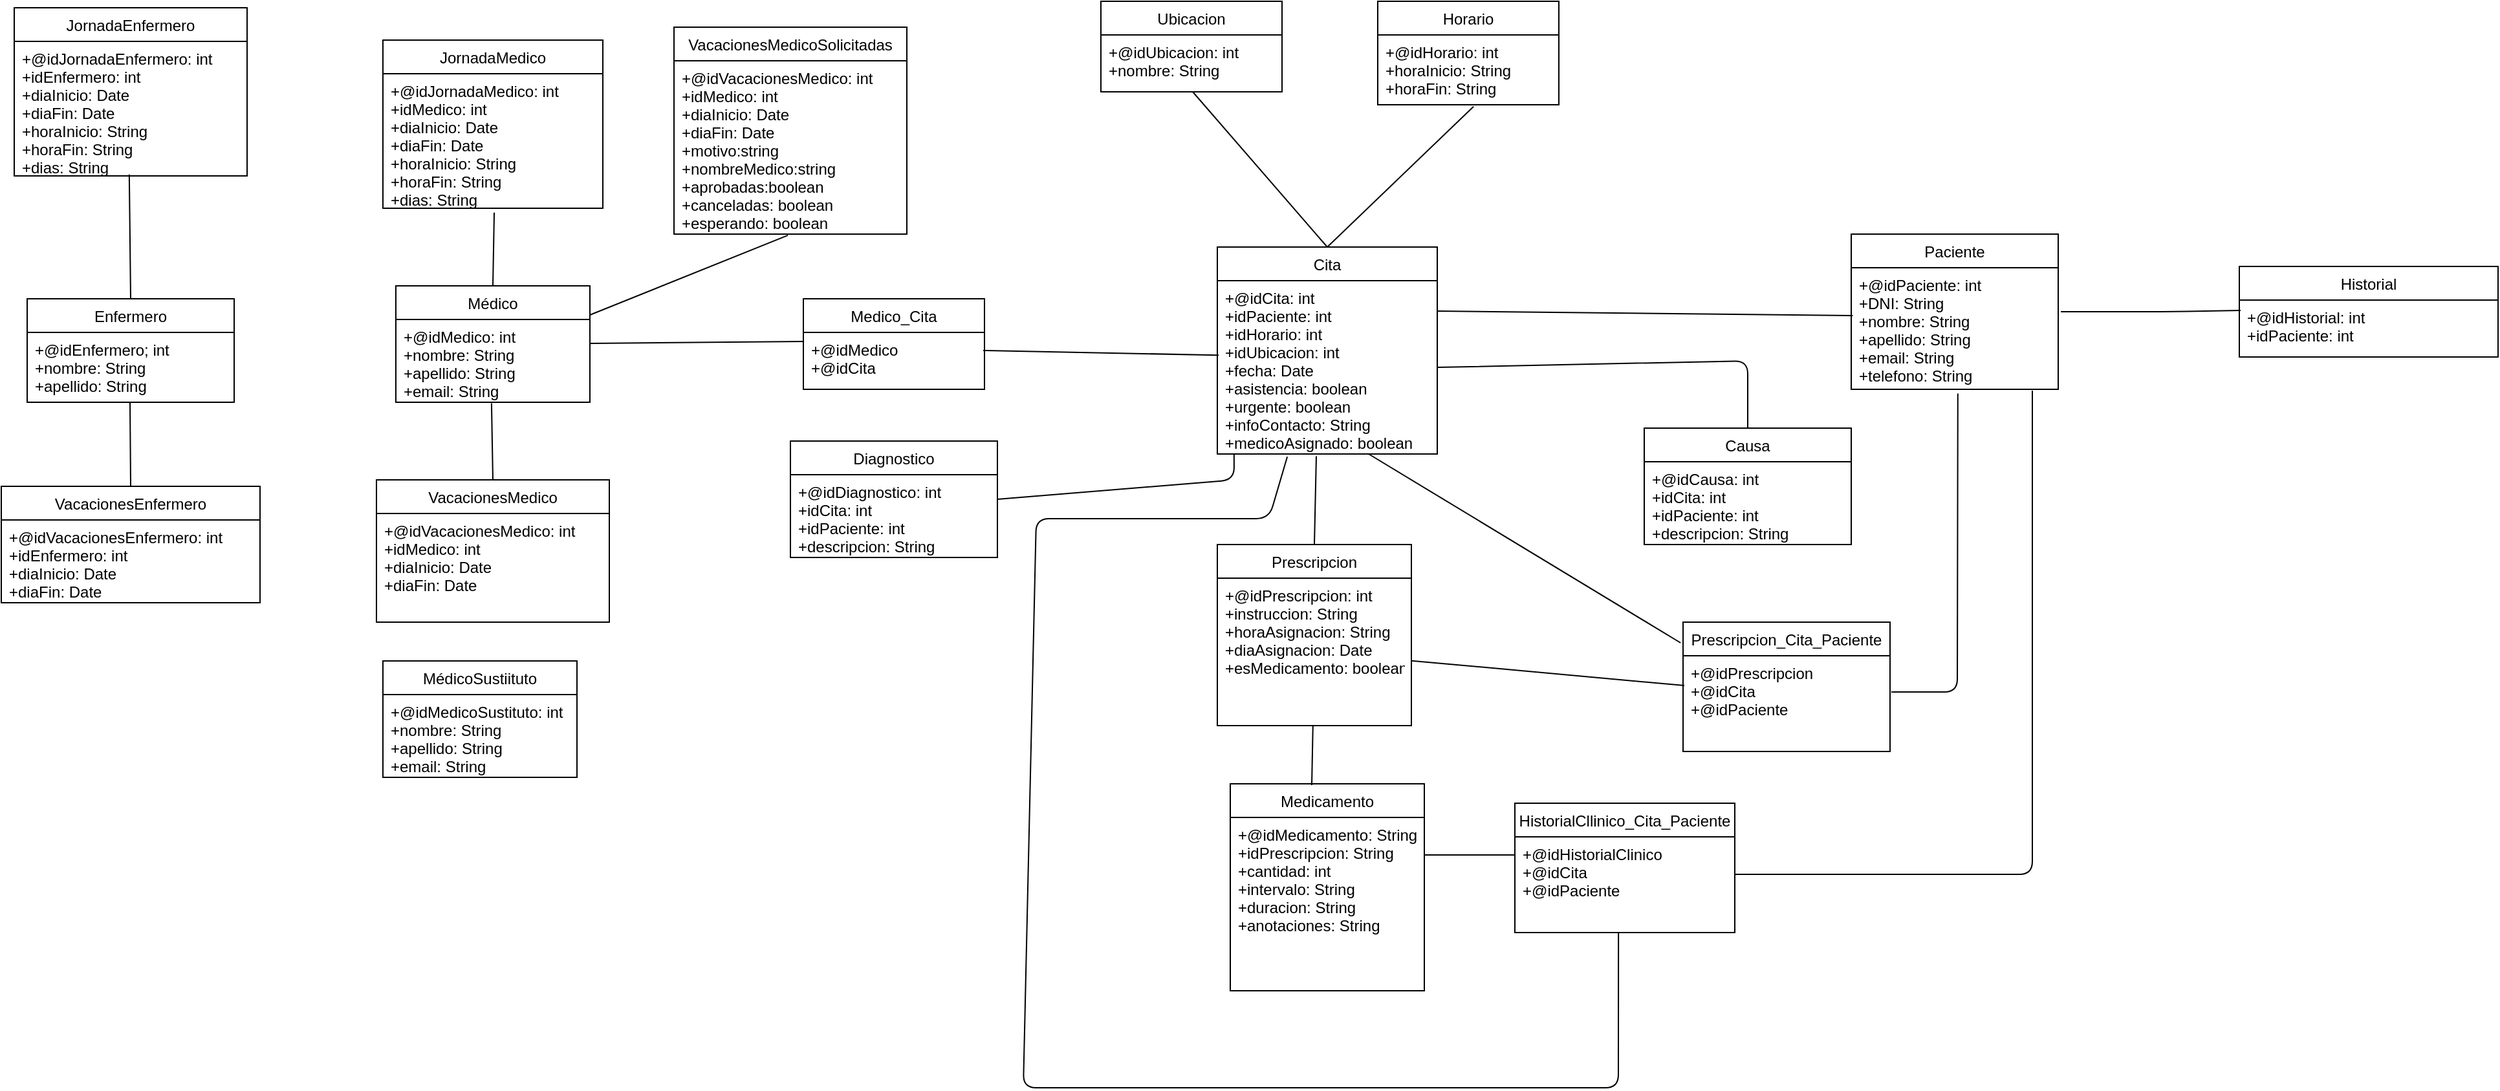 <mxfile version="13.8.6" type="device"><diagram id="C5RBs43oDa-KdzZeNtuy" name="Page-1"><mxGraphModel dx="1747" dy="1775" grid="1" gridSize="10" guides="1" tooltips="1" connect="1" arrows="1" fold="1" page="1" pageScale="1" pageWidth="827" pageHeight="1169" math="0" shadow="0"><root><mxCell id="WIyWlLk6GJQsqaUBKTNV-0"/><mxCell id="WIyWlLk6GJQsqaUBKTNV-1" parent="WIyWlLk6GJQsqaUBKTNV-0"/><mxCell id="3wOsAH_iq0aw0lzvKRQ2-39" value="" style="endArrow=none;html=1;entryX=0.007;entryY=0.393;entryDx=0;entryDy=0;entryPerimeter=0;" parent="WIyWlLk6GJQsqaUBKTNV-1" target="3wOsAH_iq0aw0lzvKRQ2-5" edge="1"><mxGeometry width="50" height="50" relative="1" as="geometry"><mxPoint x="460" y="219.5" as="sourcePoint"/><mxPoint x="530" y="219.5" as="targetPoint"/></mxGeometry></mxCell><mxCell id="3wOsAH_iq0aw0lzvKRQ2-40" value="" style="endArrow=none;html=1;entryX=0.005;entryY=0.182;entryDx=0;entryDy=0;exitX=1.013;exitY=0.362;exitDx=0;exitDy=0;exitPerimeter=0;entryPerimeter=0;" parent="WIyWlLk6GJQsqaUBKTNV-1" source="3wOsAH_iq0aw0lzvKRQ2-5" target="3wOsAH_iq0aw0lzvKRQ2-26" edge="1"><mxGeometry width="50" height="50" relative="1" as="geometry"><mxPoint x="1030" y="210" as="sourcePoint"/><mxPoint x="750" y="100" as="targetPoint"/><Array as="points"><mxPoint x="1030" y="220"/></Array></mxGeometry></mxCell><mxCell id="3wOsAH_iq0aw0lzvKRQ2-52" value="" style="endArrow=none;html=1;exitX=0.5;exitY=0;exitDx=0;exitDy=0;entryX=0.45;entryY=1.013;entryDx=0;entryDy=0;entryPerimeter=0;" parent="WIyWlLk6GJQsqaUBKTNV-1" source="3wOsAH_iq0aw0lzvKRQ2-21" target="3wOsAH_iq0aw0lzvKRQ2-9" edge="1"><mxGeometry width="50" height="50" relative="1" as="geometry"><mxPoint x="754" y="330" as="sourcePoint"/><mxPoint x="754" y="270" as="targetPoint"/></mxGeometry></mxCell><mxCell id="aL2Meq8TaFpPGnKe9jHd-9" value="" style="endArrow=none;html=1;" parent="WIyWlLk6GJQsqaUBKTNV-1" edge="1"><mxGeometry width="50" height="50" relative="1" as="geometry"><mxPoint x="-550" y="355" as="sourcePoint"/><mxPoint x="-550.5" y="290" as="targetPoint"/></mxGeometry></mxCell><mxCell id="aL2Meq8TaFpPGnKe9jHd-10" value="" style="endArrow=none;html=1;exitX=0.5;exitY=0;exitDx=0;exitDy=0;entryX=0.493;entryY=1.012;entryDx=0;entryDy=0;entryPerimeter=0;" parent="WIyWlLk6GJQsqaUBKTNV-1" source="aL2Meq8TaFpPGnKe9jHd-0" target="3wOsAH_iq0aw0lzvKRQ2-1" edge="1"><mxGeometry width="50" height="50" relative="1" as="geometry"><mxPoint x="-270.5" y="350" as="sourcePoint"/><mxPoint x="-270" y="320" as="targetPoint"/></mxGeometry></mxCell><mxCell id="aL2Meq8TaFpPGnKe9jHd-11" value="" style="endArrow=none;html=1;exitX=0.5;exitY=0;exitDx=0;exitDy=0;entryX=0.506;entryY=1.032;entryDx=0;entryDy=0;entryPerimeter=0;" parent="WIyWlLk6GJQsqaUBKTNV-1" source="3wOsAH_iq0aw0lzvKRQ2-0" target="3wOsAH_iq0aw0lzvKRQ2-17" edge="1"><mxGeometry width="50" height="50" relative="1" as="geometry"><mxPoint x="-270.5" y="190" as="sourcePoint"/><mxPoint x="-268" y="160" as="targetPoint"/></mxGeometry></mxCell><mxCell id="aL2Meq8TaFpPGnKe9jHd-16" value="" style="endArrow=none;html=1;exitX=1;exitY=0.5;exitDx=0;exitDy=0;entryX=0.076;entryY=1.004;entryDx=0;entryDy=0;entryPerimeter=0;" parent="WIyWlLk6GJQsqaUBKTNV-1" source="aL2Meq8TaFpPGnKe9jHd-12" target="3wOsAH_iq0aw0lzvKRQ2-9" edge="1"><mxGeometry width="50" height="50" relative="1" as="geometry"><mxPoint x="330" y="370" as="sourcePoint"/><mxPoint x="380" y="320" as="targetPoint"/><Array as="points"><mxPoint x="303" y="350"/></Array></mxGeometry></mxCell><mxCell id="WtfZvFmU4eDFz0hqFm3u-0" value="" style="endArrow=none;html=1;entryX=0.494;entryY=0.989;entryDx=0;entryDy=0;entryPerimeter=0;" parent="WIyWlLk6GJQsqaUBKTNV-1" target="aL2Meq8TaFpPGnKe9jHd-5" edge="1"><mxGeometry width="50" height="50" relative="1" as="geometry"><mxPoint x="-550" y="210" as="sourcePoint"/><mxPoint x="-548" y="125" as="targetPoint"/></mxGeometry></mxCell><mxCell id="3wOsAH_iq0aw0lzvKRQ2-0" value="Médico" style="swimlane;fontStyle=0;childLayout=stackLayout;horizontal=1;startSize=26;fillColor=none;horizontalStack=0;resizeParent=1;resizeParentMax=0;resizeLast=0;collapsible=1;marginBottom=0;" parent="WIyWlLk6GJQsqaUBKTNV-1" vertex="1"><mxGeometry x="-345" y="200" width="150" height="90" as="geometry"/></mxCell><mxCell id="3wOsAH_iq0aw0lzvKRQ2-1" value="+@idMedico: int&#10;+nombre: String&#10;+apellido: String&#10;+email: String" style="text;strokeColor=none;fillColor=none;align=left;verticalAlign=top;spacingLeft=4;spacingRight=4;overflow=hidden;rotatable=0;points=[[0,0.5],[1,0.5]];portConstraint=eastwest;" parent="3wOsAH_iq0aw0lzvKRQ2-0" vertex="1"><mxGeometry y="26" width="150" height="64" as="geometry"/></mxCell><mxCell id="3wOsAH_iq0aw0lzvKRQ2-16" value="JornadaMedico" style="swimlane;fontStyle=0;childLayout=stackLayout;horizontal=1;startSize=26;fillColor=none;horizontalStack=0;resizeParent=1;resizeParentMax=0;resizeLast=0;collapsible=1;marginBottom=0;" parent="WIyWlLk6GJQsqaUBKTNV-1" vertex="1"><mxGeometry x="-355" y="10" width="170" height="130" as="geometry"/></mxCell><mxCell id="3wOsAH_iq0aw0lzvKRQ2-17" value="+@idJornadaMedico: int&#10;+idMedico: int&#10;+diaInicio: Date&#10;+diaFin: Date&#10;+horaInicio: String&#10;+horaFin: String&#10;+dias: String" style="text;strokeColor=none;fillColor=none;align=left;verticalAlign=top;spacingLeft=4;spacingRight=4;overflow=hidden;rotatable=0;points=[[0,0.5],[1,0.5]];portConstraint=eastwest;" parent="3wOsAH_iq0aw0lzvKRQ2-16" vertex="1"><mxGeometry y="26" width="170" height="104" as="geometry"/></mxCell><mxCell id="aL2Meq8TaFpPGnKe9jHd-0" value="VacacionesMedico" style="swimlane;fontStyle=0;childLayout=stackLayout;horizontal=1;startSize=26;fillColor=none;horizontalStack=0;resizeParent=1;resizeParentMax=0;resizeLast=0;collapsible=1;marginBottom=0;" parent="WIyWlLk6GJQsqaUBKTNV-1" vertex="1"><mxGeometry x="-360" y="350" width="180" height="110" as="geometry"/></mxCell><mxCell id="aL2Meq8TaFpPGnKe9jHd-1" value="+@idVacacionesMedico: int&#10;+idMedico: int&#10;+diaInicio: Date&#10;+diaFin: Date" style="text;strokeColor=none;fillColor=none;align=left;verticalAlign=top;spacingLeft=4;spacingRight=4;overflow=hidden;rotatable=0;points=[[0,0.5],[1,0.5]];portConstraint=eastwest;" parent="aL2Meq8TaFpPGnKe9jHd-0" vertex="1"><mxGeometry y="26" width="180" height="84" as="geometry"/></mxCell><mxCell id="3wOsAH_iq0aw0lzvKRQ2-44" value="Enfermero" style="swimlane;fontStyle=0;childLayout=stackLayout;horizontal=1;startSize=26;fillColor=none;horizontalStack=0;resizeParent=1;resizeParentMax=0;resizeLast=0;collapsible=1;marginBottom=0;" parent="WIyWlLk6GJQsqaUBKTNV-1" vertex="1"><mxGeometry x="-630" y="210" width="160" height="80" as="geometry"/></mxCell><mxCell id="3wOsAH_iq0aw0lzvKRQ2-45" value="+@idEnfermero; int&#10;+nombre: String&#10;+apellido: String" style="text;strokeColor=none;fillColor=none;align=left;verticalAlign=top;spacingLeft=4;spacingRight=4;overflow=hidden;rotatable=0;points=[[0,0.5],[1,0.5]];portConstraint=eastwest;" parent="3wOsAH_iq0aw0lzvKRQ2-44" vertex="1"><mxGeometry y="26" width="160" height="54" as="geometry"/></mxCell><mxCell id="aL2Meq8TaFpPGnKe9jHd-4" value="JornadaEnfermero" style="swimlane;fontStyle=0;childLayout=stackLayout;horizontal=1;startSize=26;fillColor=none;horizontalStack=0;resizeParent=1;resizeParentMax=0;resizeLast=0;collapsible=1;marginBottom=0;" parent="WIyWlLk6GJQsqaUBKTNV-1" vertex="1"><mxGeometry x="-640" y="-15" width="180" height="130" as="geometry"/></mxCell><mxCell id="aL2Meq8TaFpPGnKe9jHd-5" value="+@idJornadaEnfermero: int&#10;+idEnfermero: int&#10;+diaInicio: Date&#10;+diaFin: Date&#10;+horaInicio: String&#10;+horaFin: String&#10;+dias: String" style="text;strokeColor=none;fillColor=none;align=left;verticalAlign=top;spacingLeft=4;spacingRight=4;overflow=hidden;rotatable=0;points=[[0,0.5],[1,0.5]];portConstraint=eastwest;" parent="aL2Meq8TaFpPGnKe9jHd-4" vertex="1"><mxGeometry y="26" width="180" height="104" as="geometry"/></mxCell><mxCell id="aL2Meq8TaFpPGnKe9jHd-6" value="VacacionesEnfermero" style="swimlane;fontStyle=0;childLayout=stackLayout;horizontal=1;startSize=26;fillColor=none;horizontalStack=0;resizeParent=1;resizeParentMax=0;resizeLast=0;collapsible=1;marginBottom=0;" parent="WIyWlLk6GJQsqaUBKTNV-1" vertex="1"><mxGeometry x="-650" y="355" width="200" height="90" as="geometry"/></mxCell><mxCell id="aL2Meq8TaFpPGnKe9jHd-7" value="+@idVacacionesEnfermero: int&#10;+idEnfermero: int&#10;+diaInicio: Date&#10;+diaFin: Date" style="text;strokeColor=none;fillColor=none;align=left;verticalAlign=top;spacingLeft=4;spacingRight=4;overflow=hidden;rotatable=0;points=[[0,0.5],[1,0.5]];portConstraint=eastwest;" parent="aL2Meq8TaFpPGnKe9jHd-6" vertex="1"><mxGeometry y="26" width="200" height="64" as="geometry"/></mxCell><mxCell id="brtLgZSoVgOQlLyy4Tk0-4" value="" style="endArrow=none;html=1;entryX=0;entryY=0.159;entryDx=0;entryDy=0;entryPerimeter=0;" parent="WIyWlLk6GJQsqaUBKTNV-1" target="brtLgZSoVgOQlLyy4Tk0-1" edge="1"><mxGeometry width="50" height="50" relative="1" as="geometry"><mxPoint x="-195" y="244.5" as="sourcePoint"/><mxPoint x="-115" y="244.5" as="targetPoint"/></mxGeometry></mxCell><mxCell id="brtLgZSoVgOQlLyy4Tk0-5" value="" style="endArrow=none;html=1;entryX=0.006;entryY=0.43;entryDx=0;entryDy=0;entryPerimeter=0;exitX=0.993;exitY=0.318;exitDx=0;exitDy=0;exitPerimeter=0;" parent="WIyWlLk6GJQsqaUBKTNV-1" source="brtLgZSoVgOQlLyy4Tk0-1" target="3wOsAH_iq0aw0lzvKRQ2-9" edge="1"><mxGeometry width="50" height="50" relative="1" as="geometry"><mxPoint x="110" y="244.5" as="sourcePoint"/><mxPoint x="190" y="244.5" as="targetPoint"/></mxGeometry></mxCell><mxCell id="brtLgZSoVgOQlLyy4Tk0-15" value="" style="endArrow=none;html=1;entryX=0.5;entryY=0;entryDx=0;entryDy=0;exitX=0.529;exitY=1.025;exitDx=0;exitDy=0;exitPerimeter=0;" parent="WIyWlLk6GJQsqaUBKTNV-1" source="brtLgZSoVgOQlLyy4Tk0-12" target="3wOsAH_iq0aw0lzvKRQ2-8" edge="1"><mxGeometry width="50" height="50" relative="1" as="geometry"><mxPoint x="379.41" y="80" as="sourcePoint"/><mxPoint x="379.41" y="130" as="targetPoint"/></mxGeometry></mxCell><mxCell id="brtLgZSoVgOQlLyy4Tk0-16" value="Ubicacion" style="swimlane;fontStyle=0;childLayout=stackLayout;horizontal=1;startSize=26;fillColor=none;horizontalStack=0;resizeParent=1;resizeParentMax=0;resizeLast=0;collapsible=1;marginBottom=0;" parent="WIyWlLk6GJQsqaUBKTNV-1" vertex="1"><mxGeometry x="200" y="-20" width="140" height="70" as="geometry"/></mxCell><mxCell id="brtLgZSoVgOQlLyy4Tk0-17" value="+@idUbicacion: int&#10;+nombre: String" style="text;strokeColor=none;fillColor=none;align=left;verticalAlign=top;spacingLeft=4;spacingRight=4;overflow=hidden;rotatable=0;points=[[0,0.5],[1,0.5]];portConstraint=eastwest;" parent="brtLgZSoVgOQlLyy4Tk0-16" vertex="1"><mxGeometry y="26" width="140" height="44" as="geometry"/></mxCell><mxCell id="brtLgZSoVgOQlLyy4Tk0-20" value="" style="endArrow=none;html=1;exitX=0.5;exitY=0;exitDx=0;exitDy=0;entryX=0.507;entryY=1;entryDx=0;entryDy=0;entryPerimeter=0;" parent="WIyWlLk6GJQsqaUBKTNV-1" source="3wOsAH_iq0aw0lzvKRQ2-8" target="brtLgZSoVgOQlLyy4Tk0-17" edge="1"><mxGeometry width="50" height="50" relative="1" as="geometry"><mxPoint x="320" y="130" as="sourcePoint"/><mxPoint x="320" y="50" as="targetPoint"/></mxGeometry></mxCell><mxCell id="3wOsAH_iq0aw0lzvKRQ2-8" value="Cita" style="swimlane;fontStyle=0;childLayout=stackLayout;horizontal=1;startSize=26;fillColor=none;horizontalStack=0;resizeParent=1;resizeParentMax=0;resizeLast=0;collapsible=1;marginBottom=0;" parent="WIyWlLk6GJQsqaUBKTNV-1" vertex="1"><mxGeometry x="290" y="170" width="170" height="160" as="geometry"/></mxCell><mxCell id="3wOsAH_iq0aw0lzvKRQ2-9" value="+@idCita: int&#10;+idPaciente: int&#10;+idHorario: int&#10;+idUbicacion: int&#10;+fecha: Date&#10;+asistencia: boolean&#10;+urgente: boolean&#10;+infoContacto: String&#10;+medicoAsignado: boolean" style="text;strokeColor=none;fillColor=none;align=left;verticalAlign=top;spacingLeft=4;spacingRight=4;overflow=hidden;rotatable=0;points=[[0,0.5],[1,0.5]];portConstraint=eastwest;" parent="3wOsAH_iq0aw0lzvKRQ2-8" vertex="1"><mxGeometry y="26" width="170" height="134" as="geometry"/></mxCell><mxCell id="3wOsAH_iq0aw0lzvKRQ2-21" value="Prescripcion" style="swimlane;fontStyle=0;childLayout=stackLayout;horizontal=1;startSize=26;fillColor=none;horizontalStack=0;resizeParent=1;resizeParentMax=0;resizeLast=0;collapsible=1;marginBottom=0;" parent="WIyWlLk6GJQsqaUBKTNV-1" vertex="1"><mxGeometry x="290" y="400" width="150" height="140" as="geometry"/></mxCell><mxCell id="3wOsAH_iq0aw0lzvKRQ2-22" value="+@idPrescripcion: int&#10;+instruccion: String&#10;+horaAsignacion: String&#10;+diaAsignacion: Date&#10;+esMedicamento: boolean&#10;" style="text;strokeColor=none;fillColor=none;align=left;verticalAlign=top;spacingLeft=4;spacingRight=4;overflow=hidden;rotatable=0;points=[[0,0.5],[1,0.5]];portConstraint=eastwest;" parent="3wOsAH_iq0aw0lzvKRQ2-21" vertex="1"><mxGeometry y="26" width="150" height="114" as="geometry"/></mxCell><mxCell id="3wOsAH_iq0aw0lzvKRQ2-4" value="Paciente" style="swimlane;fontStyle=0;childLayout=stackLayout;horizontal=1;startSize=26;fillColor=none;horizontalStack=0;resizeParent=1;resizeParentMax=0;resizeLast=0;collapsible=1;marginBottom=0;" parent="WIyWlLk6GJQsqaUBKTNV-1" vertex="1"><mxGeometry x="780" y="160" width="160" height="120" as="geometry"/></mxCell><mxCell id="3wOsAH_iq0aw0lzvKRQ2-5" value="+@idPaciente: int&#10;+DNI: String&#10;+nombre: String&#10;+apellido: String&#10;+email: String&#10;+telefono: String" style="text;strokeColor=none;fillColor=none;align=left;verticalAlign=top;spacingLeft=4;spacingRight=4;overflow=hidden;rotatable=0;points=[[0,0.5],[1,0.5]];portConstraint=eastwest;" parent="3wOsAH_iq0aw0lzvKRQ2-4" vertex="1"><mxGeometry y="26" width="160" height="94" as="geometry"/></mxCell><mxCell id="brtLgZSoVgOQlLyy4Tk0-0" value="Medico_Cita" style="swimlane;fontStyle=0;childLayout=stackLayout;horizontal=1;startSize=26;fillColor=none;horizontalStack=0;resizeParent=1;resizeParentMax=0;resizeLast=0;collapsible=1;marginBottom=0;" parent="WIyWlLk6GJQsqaUBKTNV-1" vertex="1"><mxGeometry x="-30" y="210" width="140" height="70" as="geometry"/></mxCell><mxCell id="brtLgZSoVgOQlLyy4Tk0-1" value="+@idMedico&#10;+@idCita" style="text;strokeColor=none;fillColor=none;align=left;verticalAlign=top;spacingLeft=4;spacingRight=4;overflow=hidden;rotatable=0;points=[[0,0.5],[1,0.5]];portConstraint=eastwest;" parent="brtLgZSoVgOQlLyy4Tk0-0" vertex="1"><mxGeometry y="26" width="140" height="44" as="geometry"/></mxCell><mxCell id="aL2Meq8TaFpPGnKe9jHd-12" value="Diagnostico" style="swimlane;fontStyle=0;childLayout=stackLayout;horizontal=1;startSize=26;fillColor=none;horizontalStack=0;resizeParent=1;resizeParentMax=0;resizeLast=0;collapsible=1;marginBottom=0;" parent="WIyWlLk6GJQsqaUBKTNV-1" vertex="1"><mxGeometry x="-40" y="320" width="160" height="90" as="geometry"/></mxCell><mxCell id="aL2Meq8TaFpPGnKe9jHd-13" value="+@idDiagnostico: int&#10;+idCita: int&#10;+idPaciente: int&#10;+descripcion: String" style="text;strokeColor=none;fillColor=none;align=left;verticalAlign=top;spacingLeft=4;spacingRight=4;overflow=hidden;rotatable=0;points=[[0,0.5],[1,0.5]];portConstraint=eastwest;" parent="aL2Meq8TaFpPGnKe9jHd-12" vertex="1"><mxGeometry y="26" width="160" height="64" as="geometry"/></mxCell><mxCell id="3wOsAH_iq0aw0lzvKRQ2-29" value="Medicamento" style="swimlane;fontStyle=0;childLayout=stackLayout;horizontal=1;startSize=26;fillColor=none;horizontalStack=0;resizeParent=1;resizeParentMax=0;resizeLast=0;collapsible=1;marginBottom=0;" parent="WIyWlLk6GJQsqaUBKTNV-1" vertex="1"><mxGeometry x="300" y="585" width="150" height="160" as="geometry"/></mxCell><mxCell id="3wOsAH_iq0aw0lzvKRQ2-30" value="+@idMedicamento: String&#10;+idPrescripcion: String&#10;+cantidad: int&#10;+intervalo: String&#10;+duracion: String&#10;+anotaciones: String&#10;" style="text;strokeColor=none;fillColor=none;align=left;verticalAlign=top;spacingLeft=4;spacingRight=4;overflow=hidden;rotatable=0;points=[[0,0.5],[1,0.5]];portConstraint=eastwest;" parent="3wOsAH_iq0aw0lzvKRQ2-29" vertex="1"><mxGeometry y="26" width="150" height="134" as="geometry"/></mxCell><mxCell id="3wOsAH_iq0aw0lzvKRQ2-25" value="Historial" style="swimlane;fontStyle=0;childLayout=stackLayout;horizontal=1;startSize=26;fillColor=none;horizontalStack=0;resizeParent=1;resizeParentMax=0;resizeLast=0;collapsible=1;marginBottom=0;" parent="WIyWlLk6GJQsqaUBKTNV-1" vertex="1"><mxGeometry x="1080" y="185" width="200" height="70" as="geometry"/></mxCell><mxCell id="3wOsAH_iq0aw0lzvKRQ2-26" value="+@idHistorial: int&#10;+idPaciente: int&#10;" style="text;strokeColor=none;fillColor=none;align=left;verticalAlign=top;spacingLeft=4;spacingRight=4;overflow=hidden;rotatable=0;points=[[0,0.5],[1,0.5]];portConstraint=eastwest;" parent="3wOsAH_iq0aw0lzvKRQ2-25" vertex="1"><mxGeometry y="26" width="200" height="44" as="geometry"/></mxCell><mxCell id="0YiSJWPbRTJiQ_5nI4mh-8" value="" style="endArrow=none;html=1;strokeColor=#000000;entryX=0.006;entryY=0.311;entryDx=0;entryDy=0;entryPerimeter=0;" parent="WIyWlLk6GJQsqaUBKTNV-1" source="3wOsAH_iq0aw0lzvKRQ2-22" target="0YiSJWPbRTJiQ_5nI4mh-2" edge="1"><mxGeometry width="50" height="50" relative="1" as="geometry"><mxPoint x="460" y="490" as="sourcePoint"/><mxPoint x="510" y="440" as="targetPoint"/></mxGeometry></mxCell><mxCell id="0YiSJWPbRTJiQ_5nI4mh-9" value="" style="endArrow=none;html=1;strokeColor=#000000;entryX=0.515;entryY=1.034;entryDx=0;entryDy=0;entryPerimeter=0;exitX=1.006;exitY=0.378;exitDx=0;exitDy=0;exitPerimeter=0;" parent="WIyWlLk6GJQsqaUBKTNV-1" source="0YiSJWPbRTJiQ_5nI4mh-2" target="3wOsAH_iq0aw0lzvKRQ2-5" edge="1"><mxGeometry width="50" height="50" relative="1" as="geometry"><mxPoint x="990" y="570" as="sourcePoint"/><mxPoint x="1020" y="480" as="targetPoint"/><Array as="points"><mxPoint x="862" y="514"/></Array></mxGeometry></mxCell><mxCell id="3wOsAH_iq0aw0lzvKRQ2-53" value="Causa" style="swimlane;fontStyle=0;childLayout=stackLayout;horizontal=1;startSize=26;fillColor=none;horizontalStack=0;resizeParent=1;resizeParentMax=0;resizeLast=0;collapsible=1;marginBottom=0;" parent="WIyWlLk6GJQsqaUBKTNV-1" vertex="1"><mxGeometry x="620" y="310" width="160" height="90" as="geometry"/></mxCell><mxCell id="3wOsAH_iq0aw0lzvKRQ2-54" value="+@idCausa: int&#10;+idCita: int&#10;+idPaciente: int&#10;+descripcion: String" style="text;strokeColor=none;fillColor=none;align=left;verticalAlign=top;spacingLeft=4;spacingRight=4;overflow=hidden;rotatable=0;points=[[0,0.5],[1,0.5]];portConstraint=eastwest;" parent="3wOsAH_iq0aw0lzvKRQ2-53" vertex="1"><mxGeometry y="26" width="160" height="64" as="geometry"/></mxCell><mxCell id="0YiSJWPbRTJiQ_5nI4mh-10" value="" style="endArrow=none;html=1;strokeColor=#000000;entryX=0.688;entryY=1;entryDx=0;entryDy=0;entryPerimeter=0;exitX=-0.012;exitY=0.16;exitDx=0;exitDy=0;exitPerimeter=0;" parent="WIyWlLk6GJQsqaUBKTNV-1" source="0YiSJWPbRTJiQ_5nI4mh-1" target="3wOsAH_iq0aw0lzvKRQ2-9" edge="1"><mxGeometry width="50" height="50" relative="1" as="geometry"><mxPoint x="407" y="450" as="sourcePoint"/><mxPoint x="510" y="440" as="targetPoint"/></mxGeometry></mxCell><mxCell id="0YiSJWPbRTJiQ_5nI4mh-12" value="" style="endArrow=none;html=1;strokeColor=#000000;entryX=1;entryY=0.5;entryDx=0;entryDy=0;exitX=0.5;exitY=0;exitDx=0;exitDy=0;" parent="WIyWlLk6GJQsqaUBKTNV-1" source="3wOsAH_iq0aw0lzvKRQ2-53" target="3wOsAH_iq0aw0lzvKRQ2-9" edge="1"><mxGeometry width="50" height="50" relative="1" as="geometry"><mxPoint x="460" y="390" as="sourcePoint"/><mxPoint x="510" y="340" as="targetPoint"/><Array as="points"><mxPoint x="700" y="258"/></Array></mxGeometry></mxCell><mxCell id="brtLgZSoVgOQlLyy4Tk0-11" value="Horario" style="swimlane;fontStyle=0;childLayout=stackLayout;horizontal=1;startSize=26;fillColor=none;horizontalStack=0;resizeParent=1;resizeParentMax=0;resizeLast=0;collapsible=1;marginBottom=0;" parent="WIyWlLk6GJQsqaUBKTNV-1" vertex="1"><mxGeometry x="414" y="-20" width="140" height="80" as="geometry"/></mxCell><mxCell id="brtLgZSoVgOQlLyy4Tk0-12" value="+@idHorario: int&#10;+horaInicio: String&#10;+horaFin: String" style="text;strokeColor=none;fillColor=none;align=left;verticalAlign=top;spacingLeft=4;spacingRight=4;overflow=hidden;rotatable=0;points=[[0,0.5],[1,0.5]];portConstraint=eastwest;" parent="brtLgZSoVgOQlLyy4Tk0-11" vertex="1"><mxGeometry y="26" width="140" height="54" as="geometry"/></mxCell><mxCell id="0YiSJWPbRTJiQ_5nI4mh-1" value="Prescripcion_Cita_Paciente" style="swimlane;fontStyle=0;childLayout=stackLayout;horizontal=1;startSize=26;fillColor=none;horizontalStack=0;resizeParent=1;resizeParentMax=0;resizeLast=0;collapsible=1;marginBottom=0;" parent="WIyWlLk6GJQsqaUBKTNV-1" vertex="1"><mxGeometry x="650" y="460" width="160" height="100" as="geometry"/></mxCell><mxCell id="0YiSJWPbRTJiQ_5nI4mh-2" value="+@idPrescripcion&#10;+@idCita&#10;+@idPaciente" style="text;strokeColor=none;fillColor=none;align=left;verticalAlign=top;spacingLeft=4;spacingRight=4;overflow=hidden;rotatable=0;points=[[0,0.5],[1,0.5]];portConstraint=eastwest;" parent="0YiSJWPbRTJiQ_5nI4mh-1" vertex="1"><mxGeometry y="26" width="160" height="74" as="geometry"/></mxCell><mxCell id="nx2LOFp2S63YU2CEtD_n-5" value="HistorialCllinico_Cita_Paciente" style="swimlane;fontStyle=0;childLayout=stackLayout;horizontal=1;startSize=26;fillColor=none;horizontalStack=0;resizeParent=1;resizeParentMax=0;resizeLast=0;collapsible=1;marginBottom=0;" parent="WIyWlLk6GJQsqaUBKTNV-1" vertex="1"><mxGeometry x="520" y="600" width="170" height="100" as="geometry"><mxRectangle x="520" y="600" width="180" height="26" as="alternateBounds"/></mxGeometry></mxCell><mxCell id="nx2LOFp2S63YU2CEtD_n-6" value="+@idHistorialClinico&#10;+@idCita&#10;+@idPaciente" style="text;strokeColor=none;fillColor=none;align=left;verticalAlign=top;spacingLeft=4;spacingRight=4;overflow=hidden;rotatable=0;points=[[0,0.5],[1,0.5]];portConstraint=eastwest;" parent="nx2LOFp2S63YU2CEtD_n-5" vertex="1"><mxGeometry y="26" width="170" height="74" as="geometry"/></mxCell><mxCell id="nx2LOFp2S63YU2CEtD_n-9" value="" style="endArrow=none;html=1;entryX=0;entryY=0.189;entryDx=0;entryDy=0;entryPerimeter=0;" parent="WIyWlLk6GJQsqaUBKTNV-1" target="nx2LOFp2S63YU2CEtD_n-6" edge="1"><mxGeometry width="50" height="50" relative="1" as="geometry"><mxPoint x="450" y="640" as="sourcePoint"/><mxPoint x="500" y="590" as="targetPoint"/></mxGeometry></mxCell><mxCell id="nx2LOFp2S63YU2CEtD_n-10" value="" style="endArrow=none;html=1;entryX=0.471;entryY=1;entryDx=0;entryDy=0;entryPerimeter=0;exitX=0.318;exitY=1.016;exitDx=0;exitDy=0;exitPerimeter=0;" parent="WIyWlLk6GJQsqaUBKTNV-1" source="3wOsAH_iq0aw0lzvKRQ2-9" target="nx2LOFp2S63YU2CEtD_n-6" edge="1"><mxGeometry width="50" height="50" relative="1" as="geometry"><mxPoint x="340" y="360" as="sourcePoint"/><mxPoint x="530" y="590" as="targetPoint"/><Array as="points"><mxPoint x="330" y="380"/><mxPoint x="150" y="380"/><mxPoint x="140" y="820"/><mxPoint x="600" y="820"/></Array></mxGeometry></mxCell><mxCell id="nx2LOFp2S63YU2CEtD_n-12" value="" style="endArrow=none;html=1;entryX=0.875;entryY=1.011;entryDx=0;entryDy=0;entryPerimeter=0;" parent="WIyWlLk6GJQsqaUBKTNV-1" target="3wOsAH_iq0aw0lzvKRQ2-5" edge="1"><mxGeometry width="50" height="50" relative="1" as="geometry"><mxPoint x="690" y="655" as="sourcePoint"/><mxPoint x="970" y="655" as="targetPoint"/><Array as="points"><mxPoint x="920" y="655"/></Array></mxGeometry></mxCell><mxCell id="nx2LOFp2S63YU2CEtD_n-2" value="" style="endArrow=none;html=1;exitX=0.42;exitY=0.006;exitDx=0;exitDy=0;exitPerimeter=0;" parent="WIyWlLk6GJQsqaUBKTNV-1" source="3wOsAH_iq0aw0lzvKRQ2-29" target="3wOsAH_iq0aw0lzvKRQ2-22" edge="1"><mxGeometry width="50" height="50" relative="1" as="geometry"><mxPoint x="360" y="580" as="sourcePoint"/><mxPoint x="410" y="530" as="targetPoint"/></mxGeometry></mxCell><mxCell id="YFAmt-DMBgLiFFvpZ2U6-0" value="VacacionesMedicoSolicitadas" style="swimlane;fontStyle=0;childLayout=stackLayout;horizontal=1;startSize=26;fillColor=none;horizontalStack=0;resizeParent=1;resizeParentMax=0;resizeLast=0;collapsible=1;marginBottom=0;" parent="WIyWlLk6GJQsqaUBKTNV-1" vertex="1"><mxGeometry x="-130" width="180" height="160" as="geometry"/></mxCell><mxCell id="YFAmt-DMBgLiFFvpZ2U6-1" value="+@idVacacionesMedico: int&#10;+idMedico: int&#10;+diaInicio: Date&#10;+diaFin: Date&#10;+motivo:string&#10;+nombreMedico:string&#10;+aprobadas:boolean&#10;+canceladas: boolean&#10;+esperando: boolean" style="text;strokeColor=none;fillColor=none;align=left;verticalAlign=top;spacingLeft=4;spacingRight=4;overflow=hidden;rotatable=0;points=[[0,0.5],[1,0.5]];portConstraint=eastwest;" parent="YFAmt-DMBgLiFFvpZ2U6-0" vertex="1"><mxGeometry y="26" width="180" height="134" as="geometry"/></mxCell><mxCell id="YFAmt-DMBgLiFFvpZ2U6-2" value="" style="endArrow=none;html=1;entryX=0.489;entryY=1.007;entryDx=0;entryDy=0;entryPerimeter=0;exitX=1;exitY=0.25;exitDx=0;exitDy=0;" parent="WIyWlLk6GJQsqaUBKTNV-1" source="3wOsAH_iq0aw0lzvKRQ2-0" target="YFAmt-DMBgLiFFvpZ2U6-1" edge="1"><mxGeometry width="50" height="50" relative="1" as="geometry"><mxPoint x="-100" y="190" as="sourcePoint"/><mxPoint x="-50" y="140" as="targetPoint"/></mxGeometry></mxCell><mxCell id="lkOo6rDuCDogDROpD0lL-0" value="MédicoSustiituto" style="swimlane;fontStyle=0;childLayout=stackLayout;horizontal=1;startSize=26;fillColor=none;horizontalStack=0;resizeParent=1;resizeParentMax=0;resizeLast=0;collapsible=1;marginBottom=0;" parent="WIyWlLk6GJQsqaUBKTNV-1" vertex="1"><mxGeometry x="-355" y="490" width="150" height="90" as="geometry"/></mxCell><mxCell id="lkOo6rDuCDogDROpD0lL-1" value="+@idMedicoSustituto: int&#10;+nombre: String&#10;+apellido: String&#10;+email: String" style="text;strokeColor=none;fillColor=none;align=left;verticalAlign=top;spacingLeft=4;spacingRight=4;overflow=hidden;rotatable=0;points=[[0,0.5],[1,0.5]];portConstraint=eastwest;" parent="lkOo6rDuCDogDROpD0lL-0" vertex="1"><mxGeometry y="26" width="150" height="64" as="geometry"/></mxCell></root></mxGraphModel></diagram></mxfile>